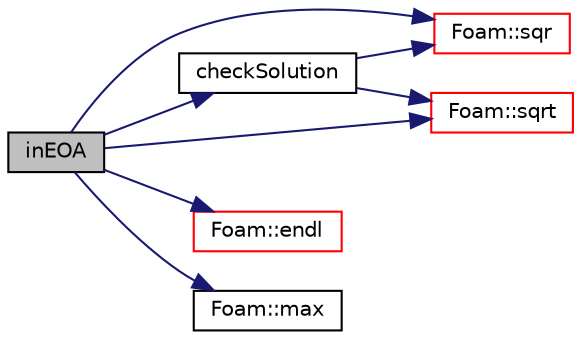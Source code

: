 digraph "inEOA"
{
  bgcolor="transparent";
  edge [fontname="Helvetica",fontsize="10",labelfontname="Helvetica",labelfontsize="10"];
  node [fontname="Helvetica",fontsize="10",shape=record];
  rankdir="LR";
  Node114 [label="inEOA",height=0.2,width=0.4,color="black", fillcolor="grey75", style="filled", fontcolor="black"];
  Node114 -> Node115 [color="midnightblue",fontsize="10",style="solid",fontname="Helvetica"];
  Node115 [label="checkSolution",height=0.2,width=0.4,color="black",URL="$a31125.html#a974b0bc5cdb1512841c7f5bc61911ccc",tooltip="If phiq is not in the EOA, then the mapping is computed. "];
  Node115 -> Node116 [color="midnightblue",fontsize="10",style="solid",fontname="Helvetica"];
  Node116 [label="Foam::sqr",height=0.2,width=0.4,color="red",URL="$a21851.html#a277dc11c581d53826ab5090b08f3b17b"];
  Node115 -> Node120 [color="midnightblue",fontsize="10",style="solid",fontname="Helvetica"];
  Node120 [label="Foam::sqrt",height=0.2,width=0.4,color="red",URL="$a21851.html#a8616bd62eebf2342a80222fecb1bda71"];
  Node114 -> Node122 [color="midnightblue",fontsize="10",style="solid",fontname="Helvetica"];
  Node122 [label="Foam::endl",height=0.2,width=0.4,color="red",URL="$a21851.html#a2db8fe02a0d3909e9351bb4275b23ce4",tooltip="Add newline and flush stream. "];
  Node114 -> Node124 [color="midnightblue",fontsize="10",style="solid",fontname="Helvetica"];
  Node124 [label="Foam::max",height=0.2,width=0.4,color="black",URL="$a21851.html#ac993e906cf2774ae77e666bc24e81733"];
  Node114 -> Node116 [color="midnightblue",fontsize="10",style="solid",fontname="Helvetica"];
  Node114 -> Node120 [color="midnightblue",fontsize="10",style="solid",fontname="Helvetica"];
}
